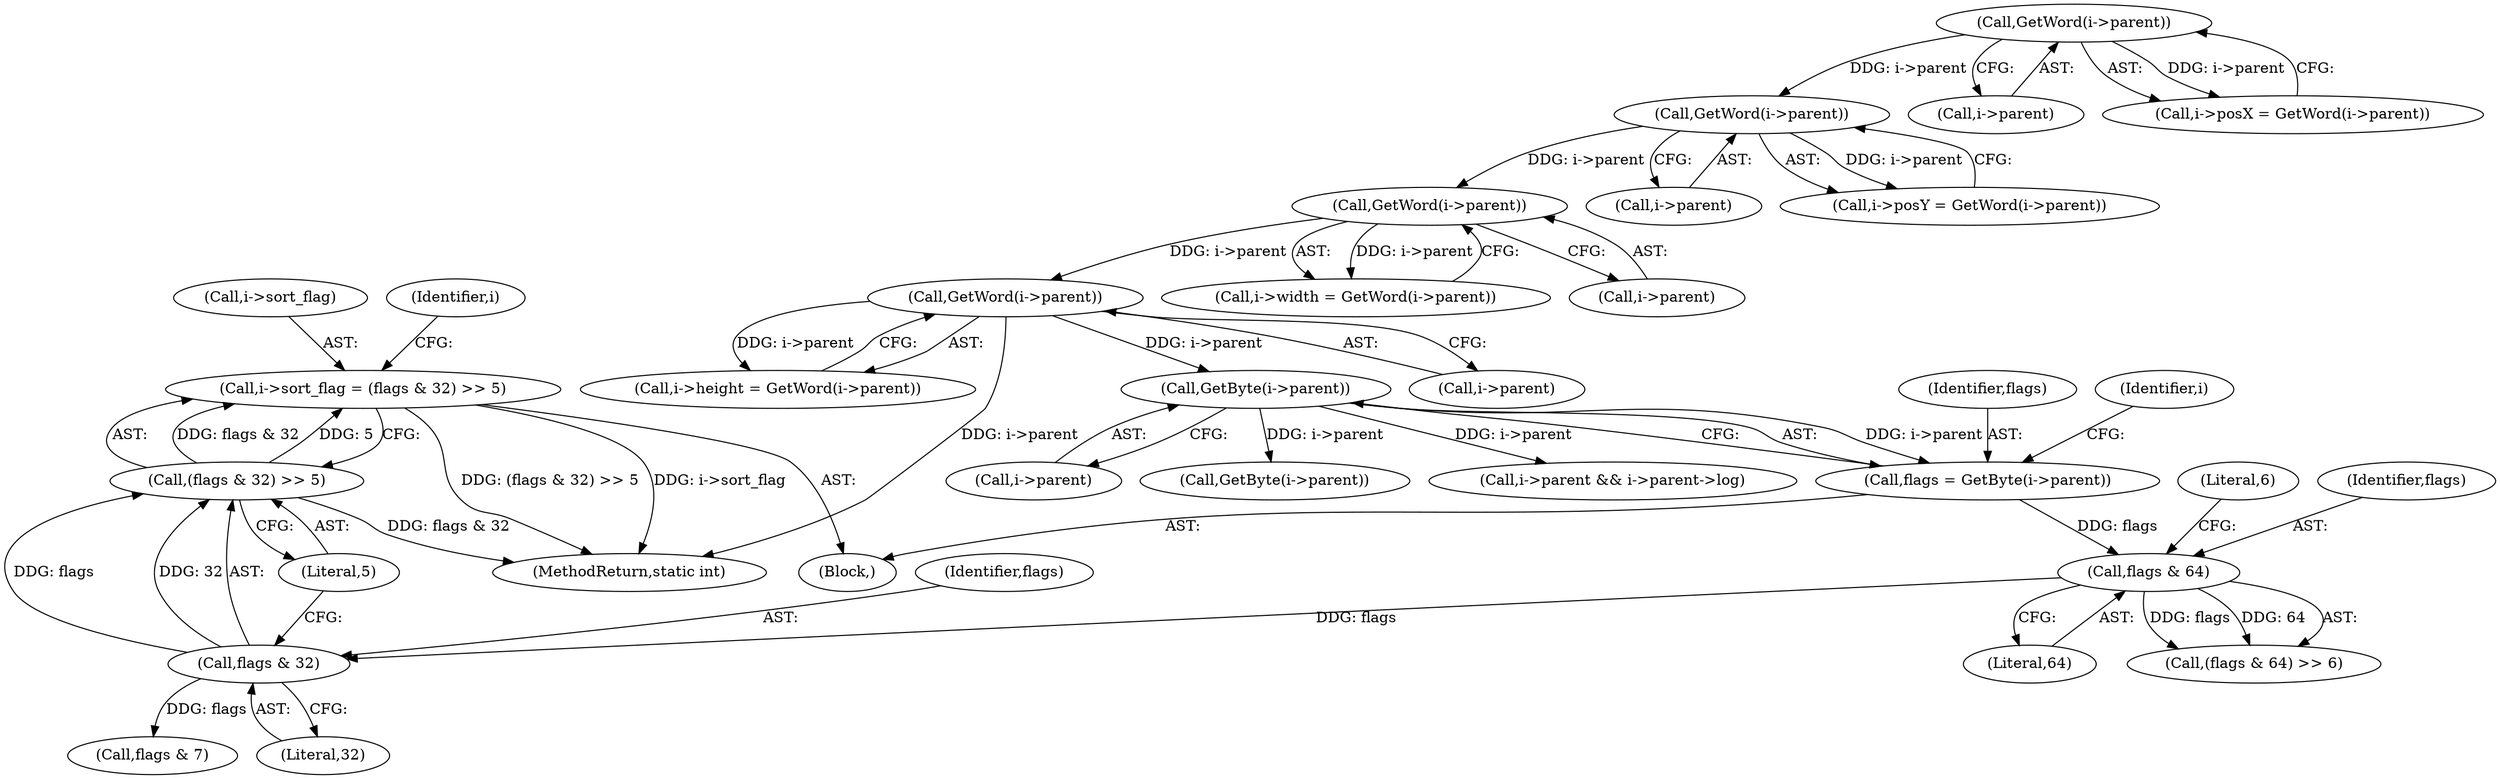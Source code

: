 digraph "0_ngiflib_cf429e0a2fe26b5f01ce0c8e9b79432e94509b6e@pointer" {
"1000402" [label="(Call,i->sort_flag = (flags & 32) >> 5)"];
"1000406" [label="(Call,(flags & 32) >> 5)"];
"1000407" [label="(Call,flags & 32)"];
"1000388" [label="(Call,flags & 64)"];
"1000377" [label="(Call,flags = GetByte(i->parent))"];
"1000379" [label="(Call,GetByte(i->parent))"];
"1000189" [label="(Call,GetWord(i->parent))"];
"1000181" [label="(Call,GetWord(i->parent))"];
"1000173" [label="(Call,GetWord(i->parent))"];
"1000165" [label="(Call,GetWord(i->parent))"];
"1000936" [label="(MethodReturn,static int)"];
"1000165" [label="(Call,GetWord(i->parent))"];
"1000174" [label="(Call,i->parent)"];
"1000378" [label="(Identifier,flags)"];
"1000380" [label="(Call,i->parent)"];
"1000410" [label="(Literal,5)"];
"1000391" [label="(Literal,6)"];
"1000406" [label="(Call,(flags & 32) >> 5)"];
"1000387" [label="(Call,(flags & 64) >> 6)"];
"1000408" [label="(Identifier,flags)"];
"1000130" [label="(Block,)"];
"1000166" [label="(Call,i->parent)"];
"1000402" [label="(Call,i->sort_flag = (flags & 32) >> 5)"];
"1000416" [label="(Call,flags & 7)"];
"1000409" [label="(Literal,32)"];
"1000413" [label="(Identifier,i)"];
"1000403" [label="(Call,i->sort_flag)"];
"1000190" [label="(Call,i->parent)"];
"1000189" [label="(Call,GetWord(i->parent))"];
"1000173" [label="(Call,GetWord(i->parent))"];
"1000390" [label="(Literal,64)"];
"1000169" [label="(Call,i->posY = GetWord(i->parent))"];
"1000185" [label="(Call,i->height = GetWord(i->parent))"];
"1000177" [label="(Call,i->width = GetWord(i->parent))"];
"1000388" [label="(Call,flags & 64)"];
"1000389" [label="(Identifier,flags)"];
"1000182" [label="(Call,i->parent)"];
"1000379" [label="(Call,GetByte(i->parent))"];
"1000407" [label="(Call,flags & 32)"];
"1000377" [label="(Call,flags = GetByte(i->parent))"];
"1000181" [label="(Call,GetWord(i->parent))"];
"1000555" [label="(Call,GetByte(i->parent))"];
"1000385" [label="(Identifier,i)"];
"1000435" [label="(Call,i->parent && i->parent->log)"];
"1000161" [label="(Call,i->posX = GetWord(i->parent))"];
"1000402" -> "1000130"  [label="AST: "];
"1000402" -> "1000406"  [label="CFG: "];
"1000403" -> "1000402"  [label="AST: "];
"1000406" -> "1000402"  [label="AST: "];
"1000413" -> "1000402"  [label="CFG: "];
"1000402" -> "1000936"  [label="DDG: i->sort_flag"];
"1000402" -> "1000936"  [label="DDG: (flags & 32) >> 5"];
"1000406" -> "1000402"  [label="DDG: flags & 32"];
"1000406" -> "1000402"  [label="DDG: 5"];
"1000406" -> "1000410"  [label="CFG: "];
"1000407" -> "1000406"  [label="AST: "];
"1000410" -> "1000406"  [label="AST: "];
"1000406" -> "1000936"  [label="DDG: flags & 32"];
"1000407" -> "1000406"  [label="DDG: flags"];
"1000407" -> "1000406"  [label="DDG: 32"];
"1000407" -> "1000409"  [label="CFG: "];
"1000408" -> "1000407"  [label="AST: "];
"1000409" -> "1000407"  [label="AST: "];
"1000410" -> "1000407"  [label="CFG: "];
"1000388" -> "1000407"  [label="DDG: flags"];
"1000407" -> "1000416"  [label="DDG: flags"];
"1000388" -> "1000387"  [label="AST: "];
"1000388" -> "1000390"  [label="CFG: "];
"1000389" -> "1000388"  [label="AST: "];
"1000390" -> "1000388"  [label="AST: "];
"1000391" -> "1000388"  [label="CFG: "];
"1000388" -> "1000387"  [label="DDG: flags"];
"1000388" -> "1000387"  [label="DDG: 64"];
"1000377" -> "1000388"  [label="DDG: flags"];
"1000377" -> "1000130"  [label="AST: "];
"1000377" -> "1000379"  [label="CFG: "];
"1000378" -> "1000377"  [label="AST: "];
"1000379" -> "1000377"  [label="AST: "];
"1000385" -> "1000377"  [label="CFG: "];
"1000379" -> "1000377"  [label="DDG: i->parent"];
"1000379" -> "1000380"  [label="CFG: "];
"1000380" -> "1000379"  [label="AST: "];
"1000189" -> "1000379"  [label="DDG: i->parent"];
"1000379" -> "1000435"  [label="DDG: i->parent"];
"1000379" -> "1000555"  [label="DDG: i->parent"];
"1000189" -> "1000185"  [label="AST: "];
"1000189" -> "1000190"  [label="CFG: "];
"1000190" -> "1000189"  [label="AST: "];
"1000185" -> "1000189"  [label="CFG: "];
"1000189" -> "1000936"  [label="DDG: i->parent"];
"1000189" -> "1000185"  [label="DDG: i->parent"];
"1000181" -> "1000189"  [label="DDG: i->parent"];
"1000181" -> "1000177"  [label="AST: "];
"1000181" -> "1000182"  [label="CFG: "];
"1000182" -> "1000181"  [label="AST: "];
"1000177" -> "1000181"  [label="CFG: "];
"1000181" -> "1000177"  [label="DDG: i->parent"];
"1000173" -> "1000181"  [label="DDG: i->parent"];
"1000173" -> "1000169"  [label="AST: "];
"1000173" -> "1000174"  [label="CFG: "];
"1000174" -> "1000173"  [label="AST: "];
"1000169" -> "1000173"  [label="CFG: "];
"1000173" -> "1000169"  [label="DDG: i->parent"];
"1000165" -> "1000173"  [label="DDG: i->parent"];
"1000165" -> "1000161"  [label="AST: "];
"1000165" -> "1000166"  [label="CFG: "];
"1000166" -> "1000165"  [label="AST: "];
"1000161" -> "1000165"  [label="CFG: "];
"1000165" -> "1000161"  [label="DDG: i->parent"];
}
